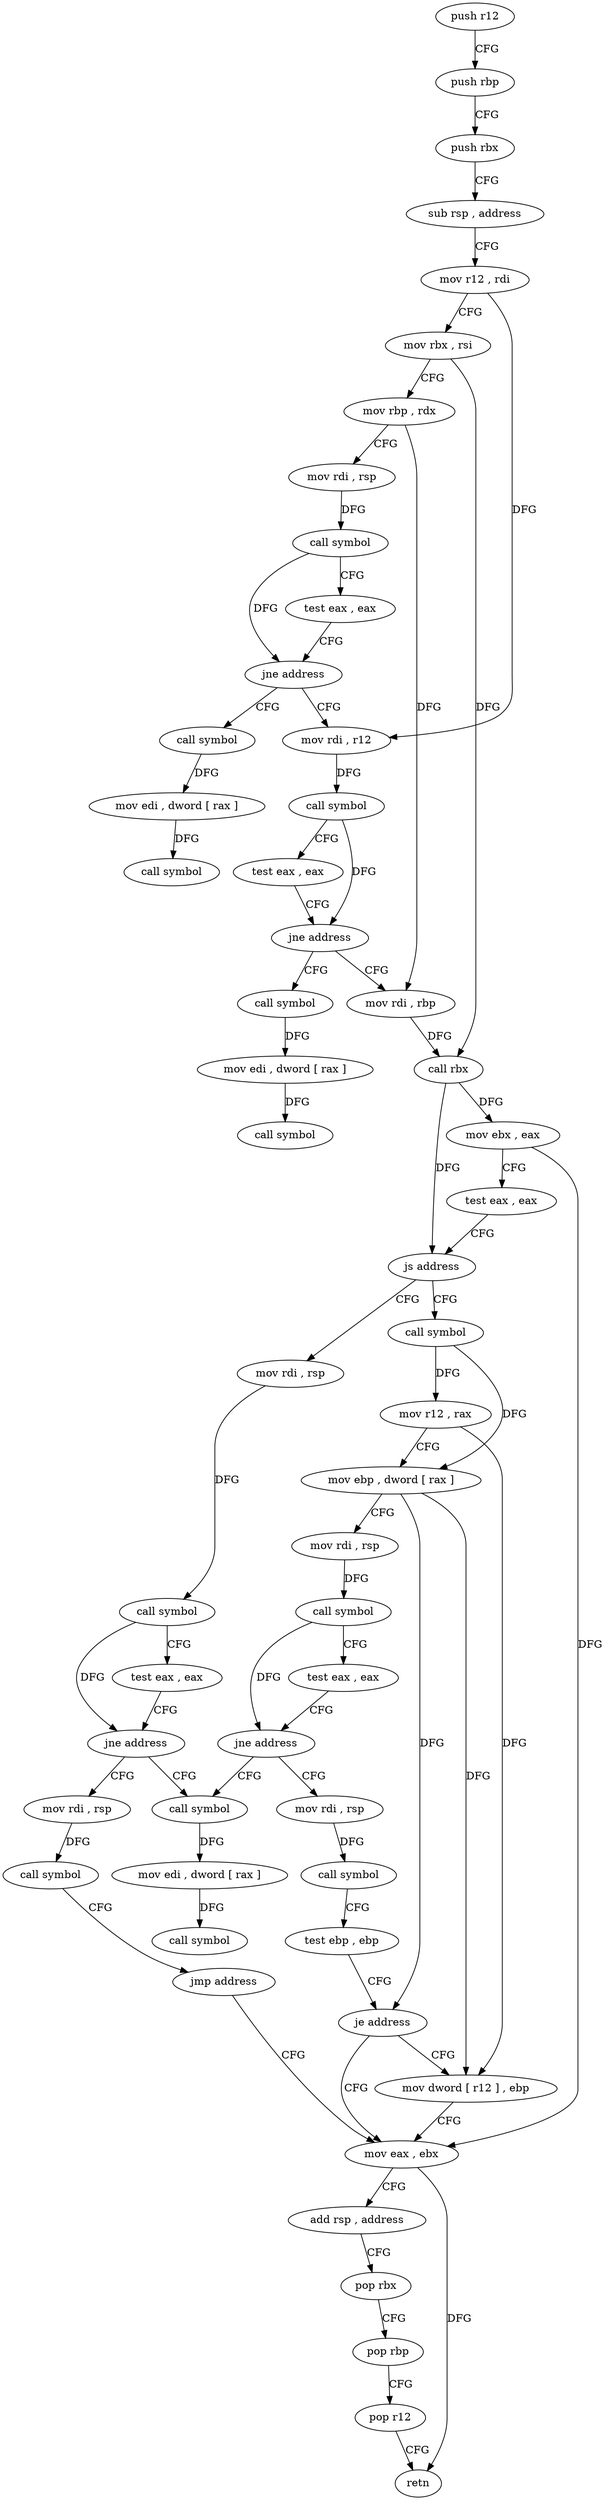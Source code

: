 digraph "func" {
"4257952" [label = "push r12" ]
"4257954" [label = "push rbp" ]
"4257955" [label = "push rbx" ]
"4257956" [label = "sub rsp , address" ]
"4257960" [label = "mov r12 , rdi" ]
"4257963" [label = "mov rbx , rsi" ]
"4257966" [label = "mov rbp , rdx" ]
"4257969" [label = "mov rdi , rsp" ]
"4257972" [label = "call symbol" ]
"4257977" [label = "test eax , eax" ]
"4257979" [label = "jne address" ]
"4258099" [label = "call symbol" ]
"4257981" [label = "mov rdi , r12" ]
"4258104" [label = "mov edi , dword [ rax ]" ]
"4258106" [label = "call symbol" ]
"4257984" [label = "call symbol" ]
"4257989" [label = "test eax , eax" ]
"4257991" [label = "jne address" ]
"4258075" [label = "call symbol" ]
"4257993" [label = "mov rdi , rbp" ]
"4258080" [label = "mov edi , dword [ rax ]" ]
"4258082" [label = "call symbol" ]
"4257996" [label = "call rbx" ]
"4257998" [label = "mov ebx , eax" ]
"4258000" [label = "test eax , eax" ]
"4258002" [label = "js address" ]
"4258026" [label = "call symbol" ]
"4258004" [label = "mov rdi , rsp" ]
"4258031" [label = "mov r12 , rax" ]
"4258034" [label = "mov ebp , dword [ rax ]" ]
"4258036" [label = "mov rdi , rsp" ]
"4258039" [label = "call symbol" ]
"4258044" [label = "test eax , eax" ]
"4258046" [label = "jne address" ]
"4258087" [label = "call symbol" ]
"4258048" [label = "mov rdi , rsp" ]
"4258007" [label = "call symbol" ]
"4258012" [label = "test eax , eax" ]
"4258014" [label = "jne address" ]
"4258016" [label = "mov rdi , rsp" ]
"4258092" [label = "mov edi , dword [ rax ]" ]
"4258094" [label = "call symbol" ]
"4258051" [label = "call symbol" ]
"4258056" [label = "test ebp , ebp" ]
"4258058" [label = "je address" ]
"4258064" [label = "mov eax , ebx" ]
"4258060" [label = "mov dword [ r12 ] , ebp" ]
"4258019" [label = "call symbol" ]
"4258024" [label = "jmp address" ]
"4258066" [label = "add rsp , address" ]
"4258070" [label = "pop rbx" ]
"4258071" [label = "pop rbp" ]
"4258072" [label = "pop r12" ]
"4258074" [label = "retn" ]
"4257952" -> "4257954" [ label = "CFG" ]
"4257954" -> "4257955" [ label = "CFG" ]
"4257955" -> "4257956" [ label = "CFG" ]
"4257956" -> "4257960" [ label = "CFG" ]
"4257960" -> "4257963" [ label = "CFG" ]
"4257960" -> "4257981" [ label = "DFG" ]
"4257963" -> "4257966" [ label = "CFG" ]
"4257963" -> "4257996" [ label = "DFG" ]
"4257966" -> "4257969" [ label = "CFG" ]
"4257966" -> "4257993" [ label = "DFG" ]
"4257969" -> "4257972" [ label = "DFG" ]
"4257972" -> "4257977" [ label = "CFG" ]
"4257972" -> "4257979" [ label = "DFG" ]
"4257977" -> "4257979" [ label = "CFG" ]
"4257979" -> "4258099" [ label = "CFG" ]
"4257979" -> "4257981" [ label = "CFG" ]
"4258099" -> "4258104" [ label = "DFG" ]
"4257981" -> "4257984" [ label = "DFG" ]
"4258104" -> "4258106" [ label = "DFG" ]
"4257984" -> "4257989" [ label = "CFG" ]
"4257984" -> "4257991" [ label = "DFG" ]
"4257989" -> "4257991" [ label = "CFG" ]
"4257991" -> "4258075" [ label = "CFG" ]
"4257991" -> "4257993" [ label = "CFG" ]
"4258075" -> "4258080" [ label = "DFG" ]
"4257993" -> "4257996" [ label = "DFG" ]
"4258080" -> "4258082" [ label = "DFG" ]
"4257996" -> "4257998" [ label = "DFG" ]
"4257996" -> "4258002" [ label = "DFG" ]
"4257998" -> "4258000" [ label = "CFG" ]
"4257998" -> "4258064" [ label = "DFG" ]
"4258000" -> "4258002" [ label = "CFG" ]
"4258002" -> "4258026" [ label = "CFG" ]
"4258002" -> "4258004" [ label = "CFG" ]
"4258026" -> "4258031" [ label = "DFG" ]
"4258026" -> "4258034" [ label = "DFG" ]
"4258004" -> "4258007" [ label = "DFG" ]
"4258031" -> "4258034" [ label = "CFG" ]
"4258031" -> "4258060" [ label = "DFG" ]
"4258034" -> "4258036" [ label = "CFG" ]
"4258034" -> "4258058" [ label = "DFG" ]
"4258034" -> "4258060" [ label = "DFG" ]
"4258036" -> "4258039" [ label = "DFG" ]
"4258039" -> "4258044" [ label = "CFG" ]
"4258039" -> "4258046" [ label = "DFG" ]
"4258044" -> "4258046" [ label = "CFG" ]
"4258046" -> "4258087" [ label = "CFG" ]
"4258046" -> "4258048" [ label = "CFG" ]
"4258087" -> "4258092" [ label = "DFG" ]
"4258048" -> "4258051" [ label = "DFG" ]
"4258007" -> "4258012" [ label = "CFG" ]
"4258007" -> "4258014" [ label = "DFG" ]
"4258012" -> "4258014" [ label = "CFG" ]
"4258014" -> "4258087" [ label = "CFG" ]
"4258014" -> "4258016" [ label = "CFG" ]
"4258016" -> "4258019" [ label = "DFG" ]
"4258092" -> "4258094" [ label = "DFG" ]
"4258051" -> "4258056" [ label = "CFG" ]
"4258056" -> "4258058" [ label = "CFG" ]
"4258058" -> "4258064" [ label = "CFG" ]
"4258058" -> "4258060" [ label = "CFG" ]
"4258064" -> "4258066" [ label = "CFG" ]
"4258064" -> "4258074" [ label = "DFG" ]
"4258060" -> "4258064" [ label = "CFG" ]
"4258019" -> "4258024" [ label = "CFG" ]
"4258024" -> "4258064" [ label = "CFG" ]
"4258066" -> "4258070" [ label = "CFG" ]
"4258070" -> "4258071" [ label = "CFG" ]
"4258071" -> "4258072" [ label = "CFG" ]
"4258072" -> "4258074" [ label = "CFG" ]
}
